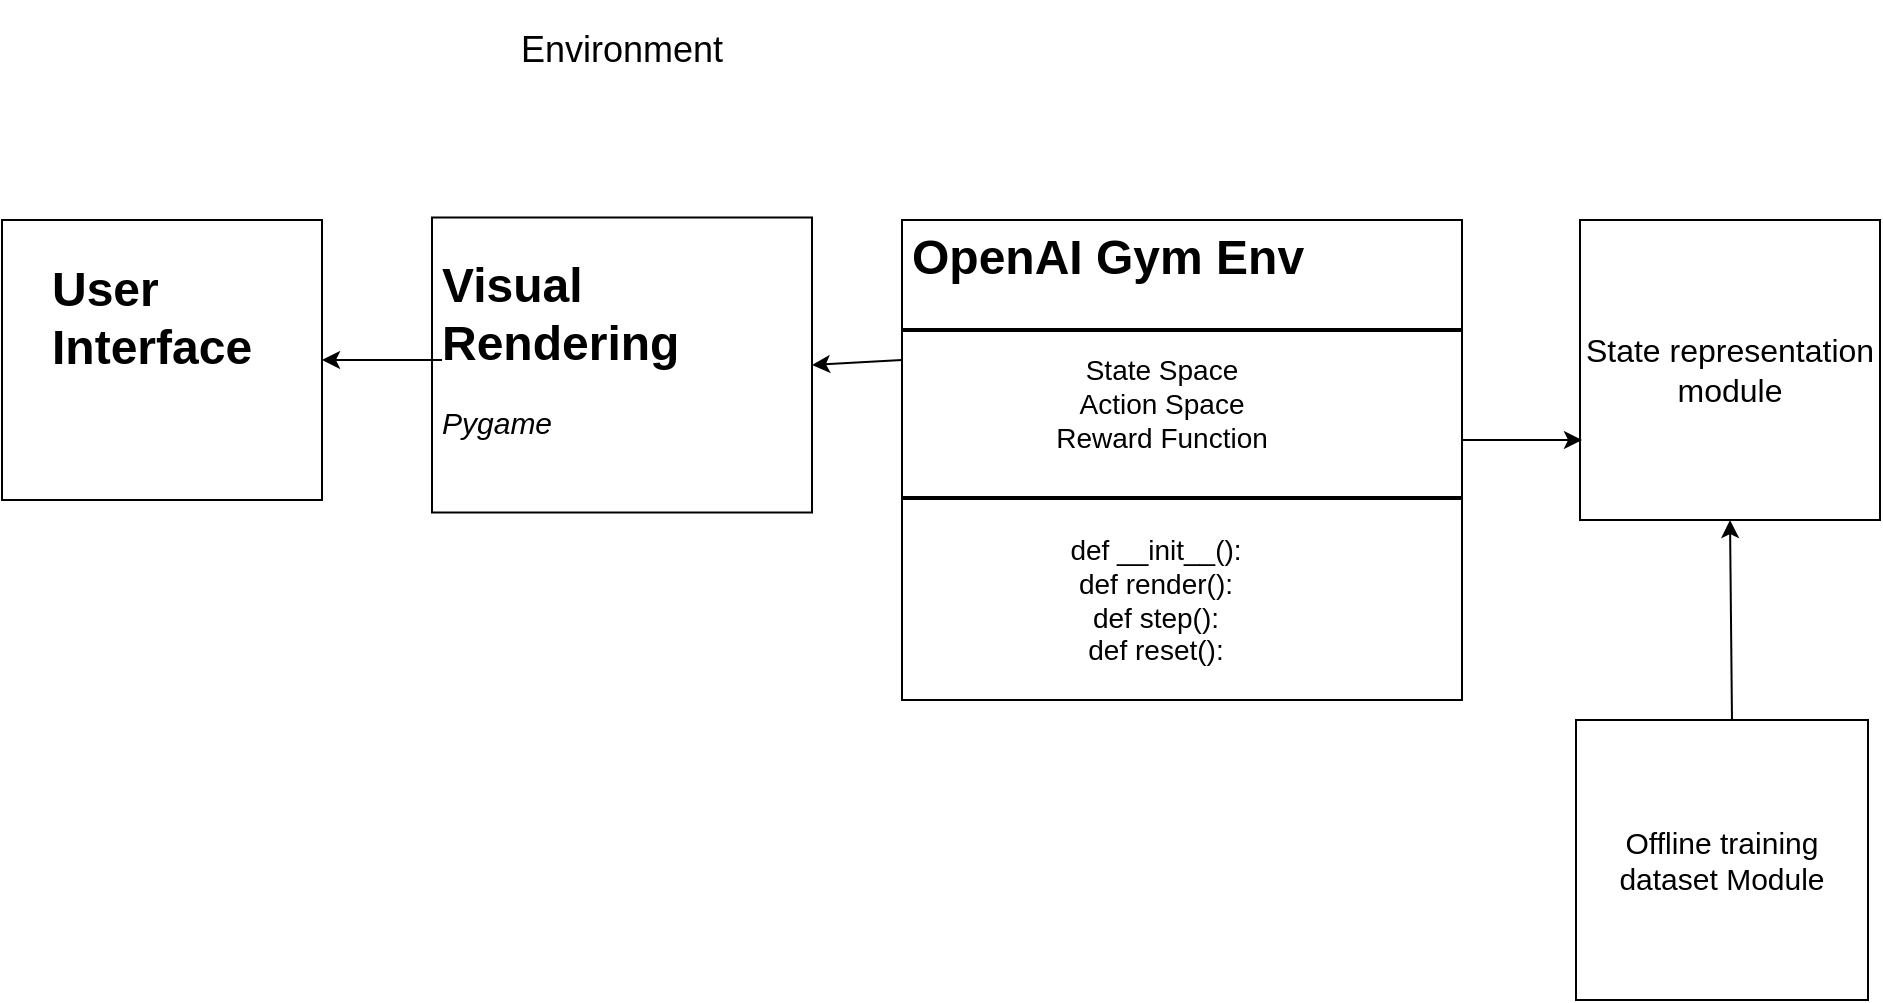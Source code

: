 <mxfile version="22.0.4" type="device">
  <diagram name="Page-1" id="kvtvLhoTe27yPl5cfEf_">
    <mxGraphModel dx="1750" dy="903" grid="1" gridSize="10" guides="1" tooltips="1" connect="1" arrows="1" fold="1" page="1" pageScale="1" pageWidth="2336" pageHeight="1654" math="0" shadow="0">
      <root>
        <mxCell id="0" />
        <mxCell id="1" parent="0" />
        <mxCell id="rjC4d0lEGQLeOvyT_RZf-2" value="Environment" style="text;html=1;strokeColor=none;fillColor=none;align=center;verticalAlign=middle;whiteSpace=wrap;rounded=0;fontSize=18;" vertex="1" parent="1">
          <mxGeometry x="265" y="20" width="210" height="50" as="geometry" />
        </mxCell>
        <mxCell id="rjC4d0lEGQLeOvyT_RZf-6" value="" style="rounded=0;whiteSpace=wrap;html=1;" vertex="1" parent="1">
          <mxGeometry x="275" y="128.75" width="190" height="147.5" as="geometry" />
        </mxCell>
        <mxCell id="rjC4d0lEGQLeOvyT_RZf-8" value="" style="rounded=0;whiteSpace=wrap;html=1;" vertex="1" parent="1">
          <mxGeometry x="510" y="130" width="280" height="240" as="geometry" />
        </mxCell>
        <mxCell id="rjC4d0lEGQLeOvyT_RZf-9" value="" style="rounded=0;whiteSpace=wrap;html=1;" vertex="1" parent="1">
          <mxGeometry x="60" y="130" width="160" height="140" as="geometry" />
        </mxCell>
        <mxCell id="rjC4d0lEGQLeOvyT_RZf-10" value="" style="endArrow=classic;html=1;rounded=0;entryX=1;entryY=0.5;entryDx=0;entryDy=0;" edge="1" parent="1" target="rjC4d0lEGQLeOvyT_RZf-9">
          <mxGeometry width="50" height="50" relative="1" as="geometry">
            <mxPoint x="280" y="200" as="sourcePoint" />
            <mxPoint x="330" y="150" as="targetPoint" />
          </mxGeometry>
        </mxCell>
        <mxCell id="rjC4d0lEGQLeOvyT_RZf-11" value="" style="endArrow=classic;html=1;rounded=0;entryX=1;entryY=0.5;entryDx=0;entryDy=0;" edge="1" parent="1" target="rjC4d0lEGQLeOvyT_RZf-6">
          <mxGeometry width="50" height="50" relative="1" as="geometry">
            <mxPoint x="510" y="200" as="sourcePoint" />
            <mxPoint x="560" y="150" as="targetPoint" />
          </mxGeometry>
        </mxCell>
        <mxCell id="rjC4d0lEGQLeOvyT_RZf-12" value="&lt;font style=&quot;font-size: 16px;&quot;&gt;State representation module&lt;/font&gt;" style="whiteSpace=wrap;html=1;aspect=fixed;" vertex="1" parent="1">
          <mxGeometry x="849" y="130" width="150" height="150" as="geometry" />
        </mxCell>
        <mxCell id="rjC4d0lEGQLeOvyT_RZf-17" value="&lt;h1&gt;OpenAI Gym Env&lt;/h1&gt;" style="text;html=1;strokeColor=none;fillColor=none;spacing=5;spacingTop=-20;whiteSpace=wrap;overflow=hidden;rounded=0;" vertex="1" parent="1">
          <mxGeometry x="510" y="128.75" width="280" height="120" as="geometry" />
        </mxCell>
        <mxCell id="rjC4d0lEGQLeOvyT_RZf-19" value="&lt;h1&gt;Visual Rendering&lt;/h1&gt;&lt;div&gt;&lt;font style=&quot;font-size: 15px;&quot;&gt;&lt;i&gt;Pygame&lt;/i&gt;&lt;/font&gt;&lt;/div&gt;" style="text;html=1;strokeColor=none;fillColor=none;spacing=5;spacingTop=-20;whiteSpace=wrap;overflow=hidden;rounded=0;" vertex="1" parent="1">
          <mxGeometry x="275" y="142.5" width="190" height="120" as="geometry" />
        </mxCell>
        <mxCell id="rjC4d0lEGQLeOvyT_RZf-20" value="&lt;h1&gt;User Interface&lt;/h1&gt;" style="text;html=1;strokeColor=none;fillColor=none;spacing=5;spacingTop=-20;whiteSpace=wrap;overflow=hidden;rounded=0;" vertex="1" parent="1">
          <mxGeometry x="80" y="145" width="130" height="120" as="geometry" />
        </mxCell>
        <mxCell id="rjC4d0lEGQLeOvyT_RZf-23" value="" style="line;strokeWidth=2;html=1;" vertex="1" parent="1">
          <mxGeometry x="510" y="180" width="280" height="10" as="geometry" />
        </mxCell>
        <mxCell id="rjC4d0lEGQLeOvyT_RZf-24" value="" style="line;strokeWidth=2;html=1;" vertex="1" parent="1">
          <mxGeometry x="510" y="264" width="280" height="10" as="geometry" />
        </mxCell>
        <mxCell id="rjC4d0lEGQLeOvyT_RZf-25" value="State Space&lt;br style=&quot;font-size: 14px;&quot;&gt;Action Space&lt;br style=&quot;font-size: 14px;&quot;&gt;Reward Function" style="text;html=1;strokeColor=none;fillColor=none;align=center;verticalAlign=middle;whiteSpace=wrap;rounded=0;fontSize=14;" vertex="1" parent="1">
          <mxGeometry x="530" y="182" width="220" height="80" as="geometry" />
        </mxCell>
        <mxCell id="rjC4d0lEGQLeOvyT_RZf-26" value="def __init__():&lt;br style=&quot;font-size: 14px;&quot;&gt;def render():&lt;br style=&quot;font-size: 14px;&quot;&gt;def step():&lt;br style=&quot;font-size: 14px;&quot;&gt;def reset():" style="text;html=1;strokeColor=none;fillColor=none;align=center;verticalAlign=middle;whiteSpace=wrap;rounded=0;fontSize=14;" vertex="1" parent="1">
          <mxGeometry x="527" y="280" width="220" height="80" as="geometry" />
        </mxCell>
        <mxCell id="rjC4d0lEGQLeOvyT_RZf-27" value="&lt;font style=&quot;font-size: 15px;&quot;&gt;Offline training dataset Module&lt;/font&gt;" style="rounded=0;whiteSpace=wrap;html=1;" vertex="1" parent="1">
          <mxGeometry x="847" y="380" width="146" height="140" as="geometry" />
        </mxCell>
        <mxCell id="rjC4d0lEGQLeOvyT_RZf-28" value="" style="endArrow=classic;html=1;rounded=0;entryX=0.5;entryY=1;entryDx=0;entryDy=0;" edge="1" parent="1" target="rjC4d0lEGQLeOvyT_RZf-12">
          <mxGeometry width="50" height="50" relative="1" as="geometry">
            <mxPoint x="925" y="380" as="sourcePoint" />
            <mxPoint x="920.6" y="284.35" as="targetPoint" />
          </mxGeometry>
        </mxCell>
        <mxCell id="rjC4d0lEGQLeOvyT_RZf-29" value="" style="endArrow=classic;html=1;rounded=0;" edge="1" parent="1">
          <mxGeometry width="50" height="50" relative="1" as="geometry">
            <mxPoint x="790" y="240" as="sourcePoint" />
            <mxPoint x="850" y="240" as="targetPoint" />
          </mxGeometry>
        </mxCell>
      </root>
    </mxGraphModel>
  </diagram>
</mxfile>
